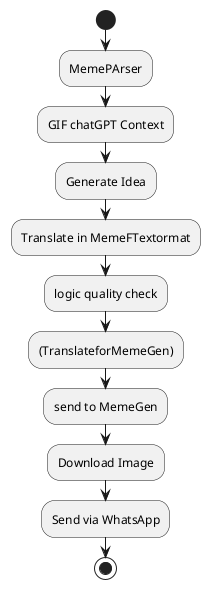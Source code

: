 @startuml

start
:MemePArser;
:GIF chatGPT Context;
:Generate Idea;
:Translate in MemeFTextormat;
:logic quality check;
:(TranslateforMemeGen);
:send to MemeGen;

:Download Image;
:Send via WhatsApp;



stop
@enduml
